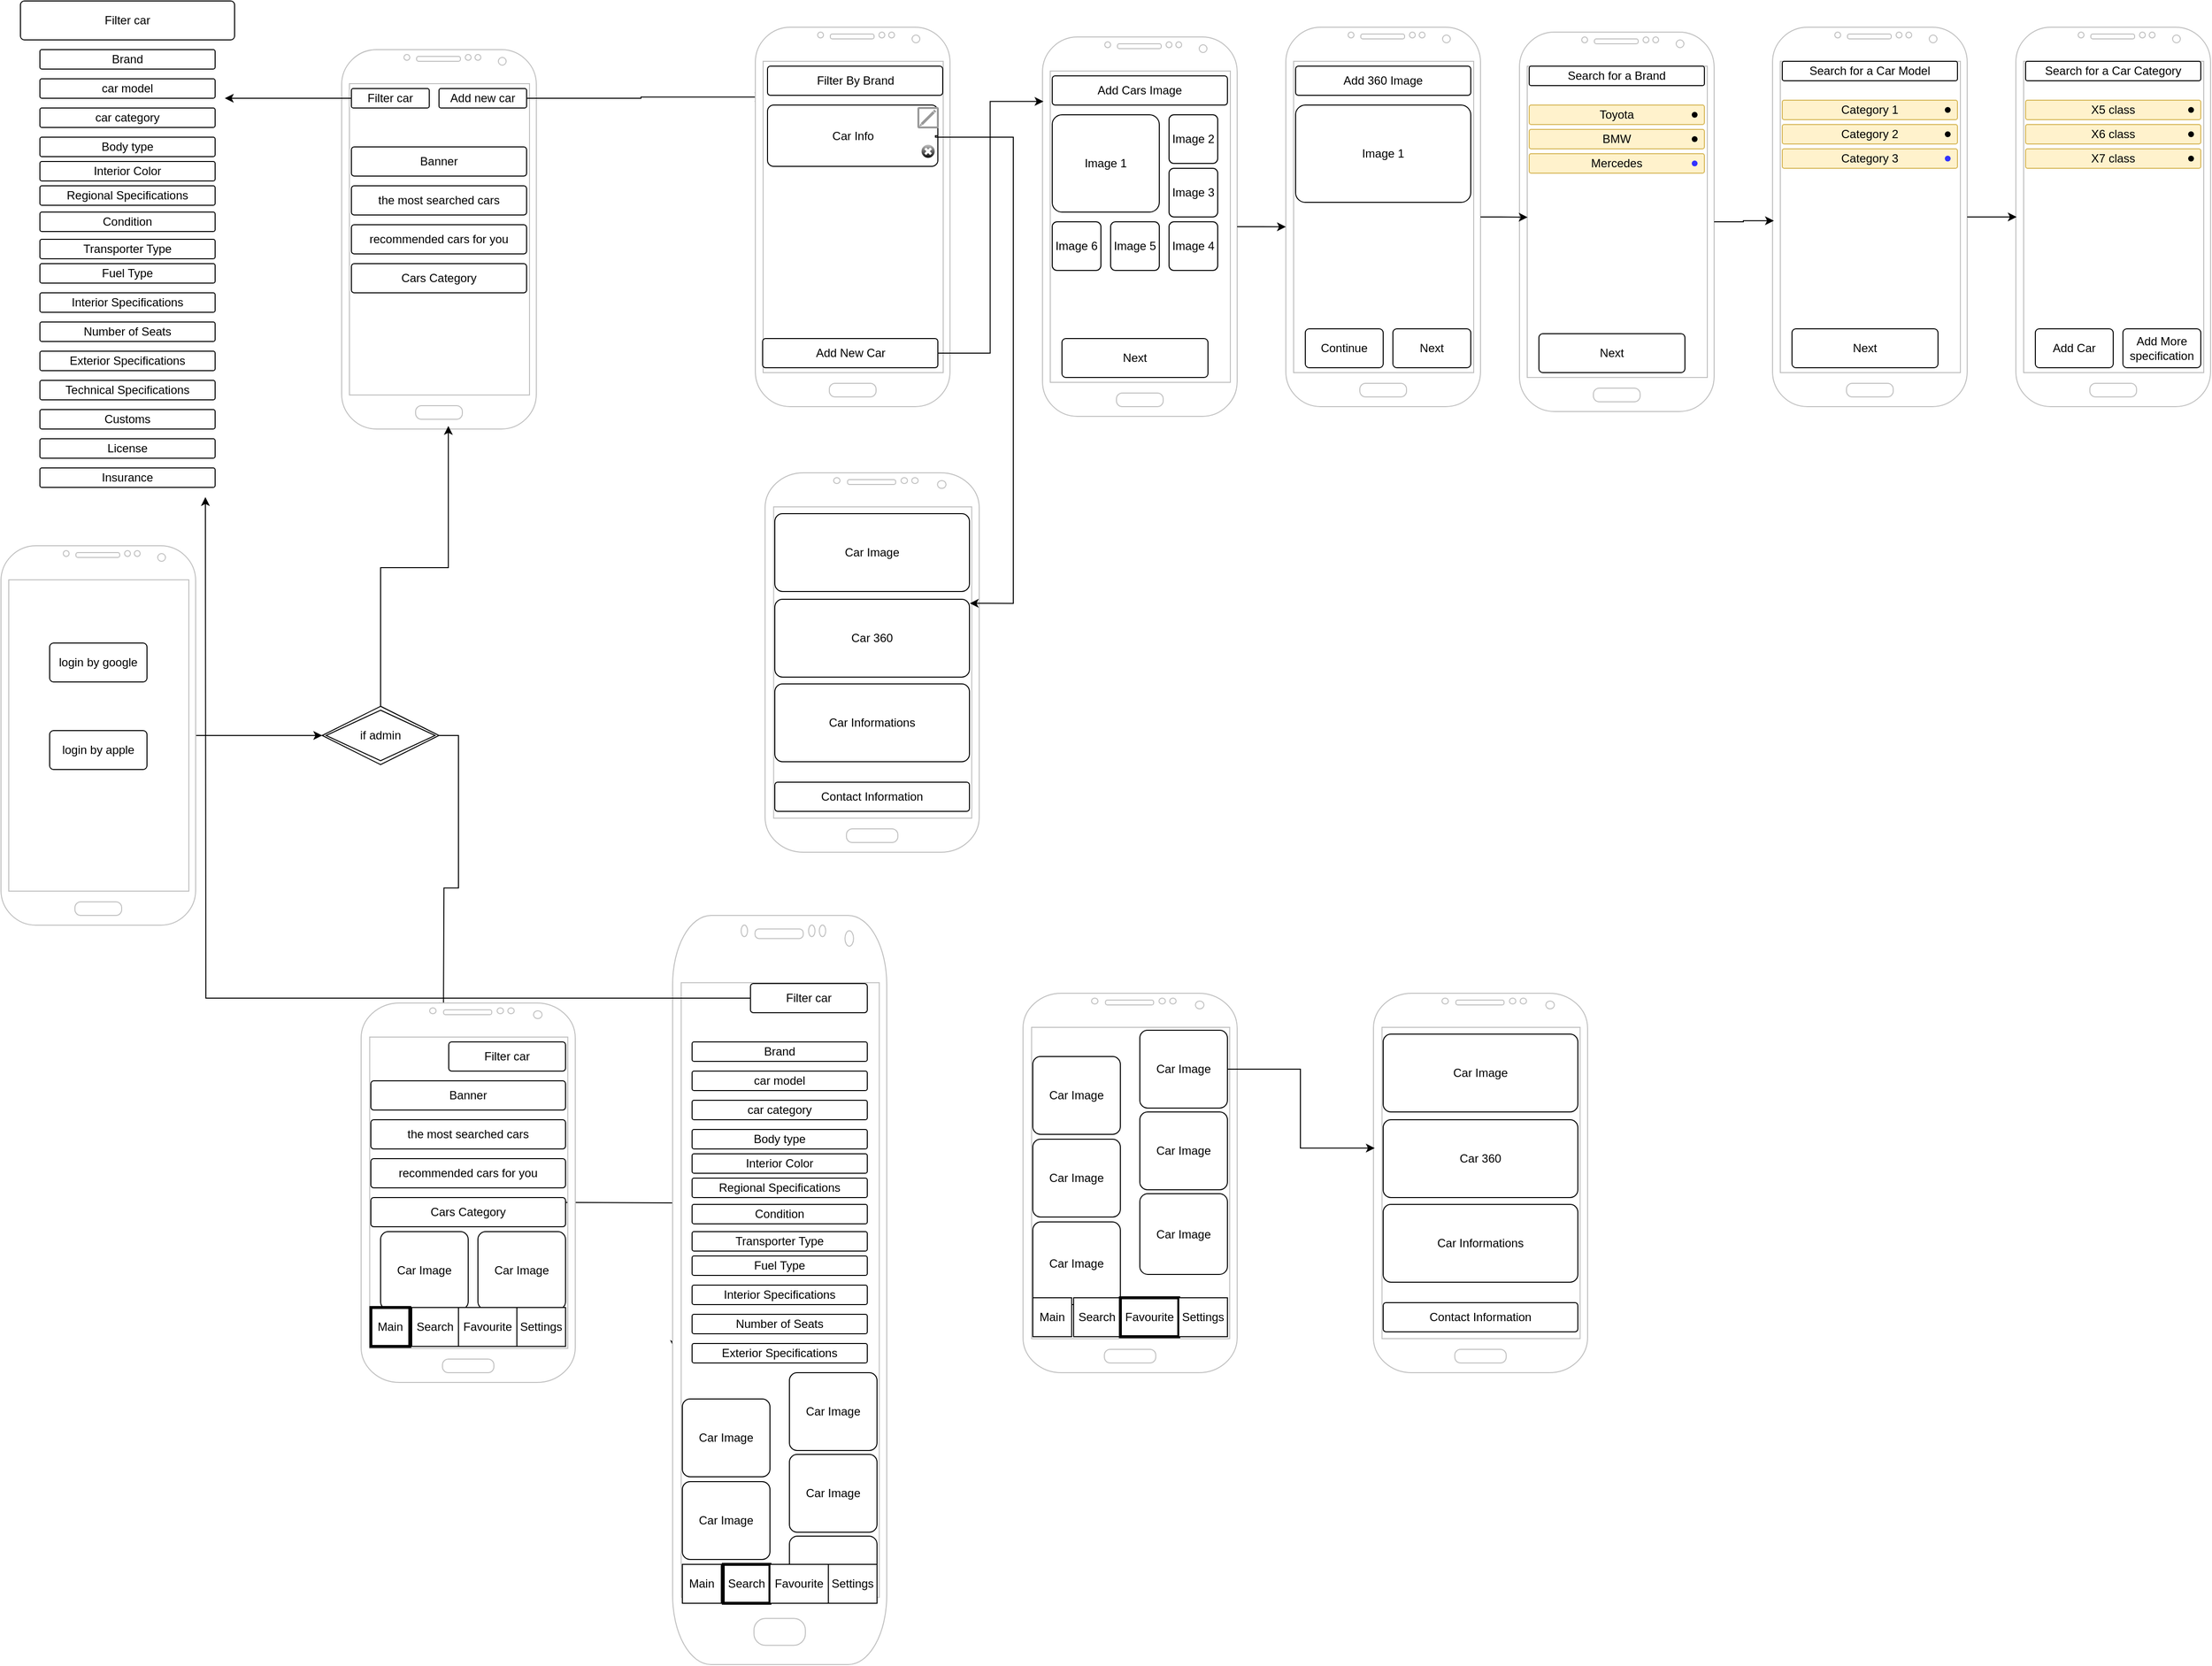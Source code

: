 <mxfile version="26.0.10">
  <diagram name="Page-1" id="EPk0n2BYyluvB1Ao36vr">
    <mxGraphModel dx="2585" dy="2467" grid="1" gridSize="10" guides="1" tooltips="1" connect="1" arrows="1" fold="1" page="1" pageScale="1" pageWidth="850" pageHeight="1100" math="0" shadow="0">
      <root>
        <mxCell id="0" />
        <mxCell id="1" parent="0" />
        <mxCell id="Dy9efZ61UUuieJ9qr2ny-10" style="edgeStyle=orthogonalEdgeStyle;rounded=0;orthogonalLoop=1;jettySize=auto;html=1;" edge="1" parent="1" source="Dy9efZ61UUuieJ9qr2ny-1" target="Dy9efZ61UUuieJ9qr2ny-11">
          <mxGeometry relative="1" as="geometry">
            <mxPoint x="520" y="285.0" as="targetPoint" />
          </mxGeometry>
        </mxCell>
        <mxCell id="Dy9efZ61UUuieJ9qr2ny-1" value="" style="verticalLabelPosition=bottom;verticalAlign=top;html=1;shadow=0;dashed=0;strokeWidth=1;shape=mxgraph.android.phone2;strokeColor=#c0c0c0;" vertex="1" parent="1">
          <mxGeometry x="130" y="90" width="200" height="390" as="geometry" />
        </mxCell>
        <mxCell id="Dy9efZ61UUuieJ9qr2ny-2" value="login by google" style="rounded=1;arcSize=10;whiteSpace=wrap;html=1;align=center;" vertex="1" parent="1">
          <mxGeometry x="180" y="190" width="100" height="40" as="geometry" />
        </mxCell>
        <mxCell id="Dy9efZ61UUuieJ9qr2ny-3" value="login by apple" style="rounded=1;arcSize=10;whiteSpace=wrap;html=1;align=center;" vertex="1" parent="1">
          <mxGeometry x="180" y="280" width="100" height="40" as="geometry" />
        </mxCell>
        <mxCell id="Dy9efZ61UUuieJ9qr2ny-4" value="" style="verticalLabelPosition=bottom;verticalAlign=top;html=1;shadow=0;dashed=0;strokeWidth=1;shape=mxgraph.android.phone2;strokeColor=#c0c0c0;" vertex="1" parent="1">
          <mxGeometry x="480" y="-420" width="200" height="390" as="geometry" />
        </mxCell>
        <mxCell id="Dy9efZ61UUuieJ9qr2ny-47" style="edgeStyle=orthogonalEdgeStyle;rounded=0;orthogonalLoop=1;jettySize=auto;html=1;entryX=0.042;entryY=0.184;entryDx=0;entryDy=0;entryPerimeter=0;" edge="1" parent="1" source="Dy9efZ61UUuieJ9qr2ny-5" target="Dy9efZ61UUuieJ9qr2ny-224">
          <mxGeometry relative="1" as="geometry">
            <mxPoint x="790" y="-370.0" as="targetPoint" />
          </mxGeometry>
        </mxCell>
        <mxCell id="Dy9efZ61UUuieJ9qr2ny-5" value="Add new car" style="rounded=1;arcSize=10;whiteSpace=wrap;html=1;align=center;" vertex="1" parent="1">
          <mxGeometry x="580" y="-380" width="90" height="20" as="geometry" />
        </mxCell>
        <mxCell id="Dy9efZ61UUuieJ9qr2ny-6" value="Banner" style="rounded=1;arcSize=10;whiteSpace=wrap;html=1;align=center;" vertex="1" parent="1">
          <mxGeometry x="490" y="-320" width="180" height="30" as="geometry" />
        </mxCell>
        <mxCell id="Dy9efZ61UUuieJ9qr2ny-11" value="if admin" style="shape=rhombus;double=1;perimeter=rhombusPerimeter;whiteSpace=wrap;html=1;align=center;" vertex="1" parent="1">
          <mxGeometry x="460" y="255.0" width="120" height="60" as="geometry" />
        </mxCell>
        <mxCell id="Dy9efZ61UUuieJ9qr2ny-12" style="edgeStyle=orthogonalEdgeStyle;rounded=0;orthogonalLoop=1;jettySize=auto;html=1;entryX=0.573;entryY=-0.004;entryDx=0;entryDy=0;entryPerimeter=0;" edge="1" parent="1" source="Dy9efZ61UUuieJ9qr2ny-11">
          <mxGeometry relative="1" as="geometry">
            <mxPoint x="584.6" y="568.44" as="targetPoint" />
          </mxGeometry>
        </mxCell>
        <mxCell id="Dy9efZ61UUuieJ9qr2ny-13" style="edgeStyle=orthogonalEdgeStyle;rounded=0;orthogonalLoop=1;jettySize=auto;html=1;entryX=0.548;entryY=0.992;entryDx=0;entryDy=0;entryPerimeter=0;" edge="1" parent="1" source="Dy9efZ61UUuieJ9qr2ny-11" target="Dy9efZ61UUuieJ9qr2ny-4">
          <mxGeometry relative="1" as="geometry" />
        </mxCell>
        <mxCell id="Dy9efZ61UUuieJ9qr2ny-14" value="the most searched cars" style="rounded=1;arcSize=10;whiteSpace=wrap;html=1;align=center;" vertex="1" parent="1">
          <mxGeometry x="490" y="-280" width="180" height="30" as="geometry" />
        </mxCell>
        <mxCell id="Dy9efZ61UUuieJ9qr2ny-15" value="recommended cars for you" style="rounded=1;arcSize=10;whiteSpace=wrap;html=1;align=center;" vertex="1" parent="1">
          <mxGeometry x="490" y="-240" width="180" height="30" as="geometry" />
        </mxCell>
        <mxCell id="Dy9efZ61UUuieJ9qr2ny-46" style="edgeStyle=orthogonalEdgeStyle;rounded=0;orthogonalLoop=1;jettySize=auto;html=1;" edge="1" parent="1" source="Dy9efZ61UUuieJ9qr2ny-21">
          <mxGeometry relative="1" as="geometry">
            <mxPoint x="360" y="-370.0" as="targetPoint" />
          </mxGeometry>
        </mxCell>
        <mxCell id="Dy9efZ61UUuieJ9qr2ny-21" value="Filter car" style="rounded=1;arcSize=10;whiteSpace=wrap;html=1;align=center;" vertex="1" parent="1">
          <mxGeometry x="490" y="-380" width="80" height="20" as="geometry" />
        </mxCell>
        <mxCell id="Dy9efZ61UUuieJ9qr2ny-27" value="Filter car" style="rounded=1;arcSize=10;whiteSpace=wrap;html=1;align=center;" vertex="1" parent="1">
          <mxGeometry x="150" y="-470" width="220" height="40" as="geometry" />
        </mxCell>
        <mxCell id="Dy9efZ61UUuieJ9qr2ny-28" value="Cars Category" style="rounded=1;arcSize=10;whiteSpace=wrap;html=1;align=center;" vertex="1" parent="1">
          <mxGeometry x="490" y="-200" width="180" height="30" as="geometry" />
        </mxCell>
        <mxCell id="Dy9efZ61UUuieJ9qr2ny-30" value="Brand" style="rounded=1;arcSize=10;whiteSpace=wrap;html=1;align=center;" vertex="1" parent="1">
          <mxGeometry x="170" y="-420" width="180" height="20" as="geometry" />
        </mxCell>
        <mxCell id="Dy9efZ61UUuieJ9qr2ny-31" value="car model" style="rounded=1;arcSize=10;whiteSpace=wrap;html=1;align=center;" vertex="1" parent="1">
          <mxGeometry x="170" y="-390" width="180" height="20" as="geometry" />
        </mxCell>
        <mxCell id="Dy9efZ61UUuieJ9qr2ny-32" value="car category" style="rounded=1;arcSize=10;whiteSpace=wrap;html=1;align=center;" vertex="1" parent="1">
          <mxGeometry x="170" y="-360" width="180" height="20" as="geometry" />
        </mxCell>
        <mxCell id="Dy9efZ61UUuieJ9qr2ny-33" value="Body type" style="rounded=1;arcSize=10;whiteSpace=wrap;html=1;align=center;" vertex="1" parent="1">
          <mxGeometry x="170" y="-330" width="180" height="20" as="geometry" />
        </mxCell>
        <mxCell id="Dy9efZ61UUuieJ9qr2ny-34" value="Interior Color" style="rounded=1;arcSize=10;whiteSpace=wrap;html=1;align=center;" vertex="1" parent="1">
          <mxGeometry x="170" y="-305" width="180" height="20" as="geometry" />
        </mxCell>
        <mxCell id="Dy9efZ61UUuieJ9qr2ny-35" value="Regional Specifications" style="rounded=1;arcSize=10;whiteSpace=wrap;html=1;align=center;" vertex="1" parent="1">
          <mxGeometry x="170" y="-280" width="180" height="20" as="geometry" />
        </mxCell>
        <mxCell id="Dy9efZ61UUuieJ9qr2ny-36" value="Condition" style="rounded=1;arcSize=10;whiteSpace=wrap;html=1;align=center;" vertex="1" parent="1">
          <mxGeometry x="170" y="-253" width="180" height="20" as="geometry" />
        </mxCell>
        <mxCell id="Dy9efZ61UUuieJ9qr2ny-37" value="Transporter Type" style="rounded=1;arcSize=10;whiteSpace=wrap;html=1;align=center;" vertex="1" parent="1">
          <mxGeometry x="170" y="-225" width="180" height="20" as="geometry" />
        </mxCell>
        <mxCell id="Dy9efZ61UUuieJ9qr2ny-38" value="Fuel Type" style="rounded=1;arcSize=10;whiteSpace=wrap;html=1;align=center;" vertex="1" parent="1">
          <mxGeometry x="170" y="-200" width="180" height="20" as="geometry" />
        </mxCell>
        <mxCell id="Dy9efZ61UUuieJ9qr2ny-39" value="Interior Specifications" style="rounded=1;arcSize=10;whiteSpace=wrap;html=1;align=center;" vertex="1" parent="1">
          <mxGeometry x="170" y="-170" width="180" height="20" as="geometry" />
        </mxCell>
        <mxCell id="Dy9efZ61UUuieJ9qr2ny-40" value="Number of Seats" style="rounded=1;arcSize=10;whiteSpace=wrap;html=1;align=center;" vertex="1" parent="1">
          <mxGeometry x="170" y="-140" width="180" height="20" as="geometry" />
        </mxCell>
        <mxCell id="Dy9efZ61UUuieJ9qr2ny-41" value="Exterior Specifications" style="rounded=1;arcSize=10;whiteSpace=wrap;html=1;align=center;" vertex="1" parent="1">
          <mxGeometry x="170" y="-110" width="180" height="20" as="geometry" />
        </mxCell>
        <mxCell id="Dy9efZ61UUuieJ9qr2ny-42" value="Technical Specifications" style="rounded=1;arcSize=10;whiteSpace=wrap;html=1;align=center;" vertex="1" parent="1">
          <mxGeometry x="170" y="-80" width="180" height="20" as="geometry" />
        </mxCell>
        <mxCell id="Dy9efZ61UUuieJ9qr2ny-43" value="Customs" style="rounded=1;arcSize=10;whiteSpace=wrap;html=1;align=center;" vertex="1" parent="1">
          <mxGeometry x="170" y="-50" width="180" height="20" as="geometry" />
        </mxCell>
        <mxCell id="Dy9efZ61UUuieJ9qr2ny-44" value="License" style="rounded=1;arcSize=10;whiteSpace=wrap;html=1;align=center;" vertex="1" parent="1">
          <mxGeometry x="170" y="-20" width="180" height="20" as="geometry" />
        </mxCell>
        <mxCell id="Dy9efZ61UUuieJ9qr2ny-45" value="Insurance" style="rounded=1;arcSize=10;whiteSpace=wrap;html=1;align=center;" vertex="1" parent="1">
          <mxGeometry x="170" y="10" width="180" height="20" as="geometry" />
        </mxCell>
        <mxCell id="Dy9efZ61UUuieJ9qr2ny-48" value="" style="verticalLabelPosition=bottom;verticalAlign=top;html=1;shadow=0;dashed=0;strokeWidth=1;shape=mxgraph.android.phone2;strokeColor=#c0c0c0;" vertex="1" parent="1">
          <mxGeometry x="1200" y="-433" width="200" height="390" as="geometry" />
        </mxCell>
        <mxCell id="Dy9efZ61UUuieJ9qr2ny-50" value="Add Cars Image" style="rounded=1;arcSize=10;whiteSpace=wrap;html=1;align=center;" vertex="1" parent="1">
          <mxGeometry x="1210" y="-393" width="180" height="30" as="geometry" />
        </mxCell>
        <mxCell id="Dy9efZ61UUuieJ9qr2ny-51" value="Image 1" style="rounded=1;arcSize=10;whiteSpace=wrap;html=1;align=center;" vertex="1" parent="1">
          <mxGeometry x="1210" y="-353" width="110" height="100" as="geometry" />
        </mxCell>
        <mxCell id="Dy9efZ61UUuieJ9qr2ny-55" value="Image 2" style="rounded=1;arcSize=10;whiteSpace=wrap;html=1;align=center;" vertex="1" parent="1">
          <mxGeometry x="1330" y="-353" width="50" height="50" as="geometry" />
        </mxCell>
        <mxCell id="Dy9efZ61UUuieJ9qr2ny-56" value="Image 3" style="rounded=1;arcSize=10;whiteSpace=wrap;html=1;align=center;" vertex="1" parent="1">
          <mxGeometry x="1330" y="-298" width="50" height="50" as="geometry" />
        </mxCell>
        <mxCell id="Dy9efZ61UUuieJ9qr2ny-57" value="Image 4" style="rounded=1;arcSize=10;whiteSpace=wrap;html=1;align=center;" vertex="1" parent="1">
          <mxGeometry x="1330" y="-243" width="50" height="50" as="geometry" />
        </mxCell>
        <mxCell id="Dy9efZ61UUuieJ9qr2ny-58" value="Image 5" style="rounded=1;arcSize=10;whiteSpace=wrap;html=1;align=center;" vertex="1" parent="1">
          <mxGeometry x="1270" y="-243" width="50" height="50" as="geometry" />
        </mxCell>
        <mxCell id="Dy9efZ61UUuieJ9qr2ny-59" value="Image 6" style="rounded=1;arcSize=10;whiteSpace=wrap;html=1;align=center;" vertex="1" parent="1">
          <mxGeometry x="1210" y="-243" width="50" height="50" as="geometry" />
        </mxCell>
        <mxCell id="Dy9efZ61UUuieJ9qr2ny-61" value="Next" style="rounded=1;arcSize=10;whiteSpace=wrap;html=1;align=center;" vertex="1" parent="1">
          <mxGeometry x="1220" y="-123" width="150" height="40" as="geometry" />
        </mxCell>
        <mxCell id="Dy9efZ61UUuieJ9qr2ny-62" value="" style="verticalLabelPosition=bottom;verticalAlign=top;html=1;shadow=0;dashed=0;strokeWidth=1;shape=mxgraph.android.phone2;strokeColor=#c0c0c0;" vertex="1" parent="1">
          <mxGeometry x="1690" y="-438" width="200" height="390" as="geometry" />
        </mxCell>
        <mxCell id="Dy9efZ61UUuieJ9qr2ny-72" value="Next" style="rounded=1;arcSize=10;whiteSpace=wrap;html=1;align=center;" vertex="1" parent="1">
          <mxGeometry x="1710" y="-128" width="150" height="40" as="geometry" />
        </mxCell>
        <mxCell id="Dy9efZ61UUuieJ9qr2ny-74" value="Search for a Brand" style="rounded=1;arcSize=10;whiteSpace=wrap;html=1;align=center;" vertex="1" parent="1">
          <mxGeometry x="1700" y="-403" width="180" height="20" as="geometry" />
        </mxCell>
        <mxCell id="Dy9efZ61UUuieJ9qr2ny-75" value="Toyota" style="rounded=1;arcSize=10;whiteSpace=wrap;html=1;align=center;fillColor=#fff2cc;strokeColor=#d6b656;" vertex="1" parent="1">
          <mxGeometry x="1700" y="-363" width="180" height="20" as="geometry" />
        </mxCell>
        <mxCell id="Dy9efZ61UUuieJ9qr2ny-76" value="BMW" style="rounded=1;arcSize=10;whiteSpace=wrap;html=1;align=center;fillColor=#fff2cc;strokeColor=#d6b656;" vertex="1" parent="1">
          <mxGeometry x="1700" y="-338" width="180" height="20" as="geometry" />
        </mxCell>
        <mxCell id="Dy9efZ61UUuieJ9qr2ny-77" value="Mercedes" style="rounded=1;arcSize=10;whiteSpace=wrap;html=1;align=center;fillColor=#fff2cc;strokeColor=#d6b656;" vertex="1" parent="1">
          <mxGeometry x="1700" y="-313" width="180" height="20" as="geometry" />
        </mxCell>
        <mxCell id="Dy9efZ61UUuieJ9qr2ny-79" value="" style="shape=waypoint;sketch=0;fillStyle=solid;size=6;pointerEvents=1;points=[];fillColor=none;resizable=0;rotatable=0;perimeter=centerPerimeter;snapToPoint=1;" vertex="1" parent="1">
          <mxGeometry x="1860" y="-363" width="20" height="20" as="geometry" />
        </mxCell>
        <mxCell id="Dy9efZ61UUuieJ9qr2ny-80" value="" style="shape=waypoint;sketch=0;fillStyle=solid;size=6;pointerEvents=1;points=[];fillColor=none;resizable=0;rotatable=0;perimeter=centerPerimeter;snapToPoint=1;" vertex="1" parent="1">
          <mxGeometry x="1860" y="-338" width="20" height="20" as="geometry" />
        </mxCell>
        <mxCell id="Dy9efZ61UUuieJ9qr2ny-81" value="" style="shape=waypoint;sketch=0;fillStyle=solid;size=6;pointerEvents=1;points=[];fillColor=none;resizable=0;rotatable=0;perimeter=centerPerimeter;snapToPoint=1;strokeColor=#3333FF;" vertex="1" parent="1">
          <mxGeometry x="1860" y="-313" width="20" height="20" as="geometry" />
        </mxCell>
        <mxCell id="Dy9efZ61UUuieJ9qr2ny-82" value="" style="verticalLabelPosition=bottom;verticalAlign=top;html=1;shadow=0;dashed=0;strokeWidth=1;shape=mxgraph.android.phone2;strokeColor=#c0c0c0;" vertex="1" parent="1">
          <mxGeometry x="1950" y="-443" width="200" height="390" as="geometry" />
        </mxCell>
        <mxCell id="Dy9efZ61UUuieJ9qr2ny-83" value="Next" style="rounded=1;arcSize=10;whiteSpace=wrap;html=1;align=center;" vertex="1" parent="1">
          <mxGeometry x="1970" y="-133" width="150" height="40" as="geometry" />
        </mxCell>
        <mxCell id="Dy9efZ61UUuieJ9qr2ny-84" value="Search for a Car Model" style="rounded=1;arcSize=10;whiteSpace=wrap;html=1;align=center;" vertex="1" parent="1">
          <mxGeometry x="1960" y="-408" width="180" height="20" as="geometry" />
        </mxCell>
        <mxCell id="Dy9efZ61UUuieJ9qr2ny-85" value="Category 1" style="rounded=1;arcSize=10;whiteSpace=wrap;html=1;align=center;fillColor=#fff2cc;strokeColor=#d6b656;" vertex="1" parent="1">
          <mxGeometry x="1960" y="-368" width="180" height="20" as="geometry" />
        </mxCell>
        <mxCell id="Dy9efZ61UUuieJ9qr2ny-86" value="Category 2" style="rounded=1;arcSize=10;whiteSpace=wrap;html=1;align=center;fillColor=#fff2cc;strokeColor=#d6b656;" vertex="1" parent="1">
          <mxGeometry x="1960" y="-343" width="180" height="20" as="geometry" />
        </mxCell>
        <mxCell id="Dy9efZ61UUuieJ9qr2ny-87" value="Category 3" style="rounded=1;arcSize=10;whiteSpace=wrap;html=1;align=center;fillColor=#fff2cc;strokeColor=#d6b656;" vertex="1" parent="1">
          <mxGeometry x="1960" y="-318" width="180" height="20" as="geometry" />
        </mxCell>
        <mxCell id="Dy9efZ61UUuieJ9qr2ny-88" value="" style="shape=waypoint;sketch=0;fillStyle=solid;size=6;pointerEvents=1;points=[];fillColor=none;resizable=0;rotatable=0;perimeter=centerPerimeter;snapToPoint=1;" vertex="1" parent="1">
          <mxGeometry x="2120" y="-368" width="20" height="20" as="geometry" />
        </mxCell>
        <mxCell id="Dy9efZ61UUuieJ9qr2ny-89" value="" style="shape=waypoint;sketch=0;fillStyle=solid;size=6;pointerEvents=1;points=[];fillColor=none;resizable=0;rotatable=0;perimeter=centerPerimeter;snapToPoint=1;" vertex="1" parent="1">
          <mxGeometry x="2120" y="-343" width="20" height="20" as="geometry" />
        </mxCell>
        <mxCell id="Dy9efZ61UUuieJ9qr2ny-90" value="" style="shape=waypoint;sketch=0;fillStyle=solid;size=6;pointerEvents=1;points=[];fillColor=#dae8fc;resizable=0;rotatable=0;perimeter=centerPerimeter;snapToPoint=1;strokeColor=#3333FF;" vertex="1" parent="1">
          <mxGeometry x="2120" y="-318" width="20" height="20" as="geometry" />
        </mxCell>
        <mxCell id="Dy9efZ61UUuieJ9qr2ny-91" style="edgeStyle=orthogonalEdgeStyle;rounded=0;orthogonalLoop=1;jettySize=auto;html=1;entryX=0.007;entryY=0.51;entryDx=0;entryDy=0;entryPerimeter=0;" edge="1" parent="1" source="Dy9efZ61UUuieJ9qr2ny-62" target="Dy9efZ61UUuieJ9qr2ny-82">
          <mxGeometry relative="1" as="geometry" />
        </mxCell>
        <mxCell id="Dy9efZ61UUuieJ9qr2ny-101" value="" style="verticalLabelPosition=bottom;verticalAlign=top;html=1;shadow=0;dashed=0;strokeWidth=1;shape=mxgraph.android.phone2;strokeColor=#c0c0c0;" vertex="1" parent="1">
          <mxGeometry x="2200" y="-443" width="200" height="390" as="geometry" />
        </mxCell>
        <mxCell id="Dy9efZ61UUuieJ9qr2ny-102" value="Add Car" style="rounded=1;arcSize=10;whiteSpace=wrap;html=1;align=center;" vertex="1" parent="1">
          <mxGeometry x="2220" y="-133" width="80" height="40" as="geometry" />
        </mxCell>
        <mxCell id="Dy9efZ61UUuieJ9qr2ny-103" value="Search for a Car Category" style="rounded=1;arcSize=10;whiteSpace=wrap;html=1;align=center;" vertex="1" parent="1">
          <mxGeometry x="2210" y="-408" width="180" height="20" as="geometry" />
        </mxCell>
        <mxCell id="Dy9efZ61UUuieJ9qr2ny-104" value="X5 class" style="rounded=1;arcSize=10;whiteSpace=wrap;html=1;align=center;fillColor=#fff2cc;strokeColor=#d6b656;" vertex="1" parent="1">
          <mxGeometry x="2210" y="-368" width="180" height="20" as="geometry" />
        </mxCell>
        <mxCell id="Dy9efZ61UUuieJ9qr2ny-105" value="X6 class" style="rounded=1;arcSize=10;whiteSpace=wrap;html=1;align=center;fillColor=#fff2cc;strokeColor=#d6b656;" vertex="1" parent="1">
          <mxGeometry x="2210" y="-343" width="180" height="20" as="geometry" />
        </mxCell>
        <mxCell id="Dy9efZ61UUuieJ9qr2ny-106" value="X7 class" style="rounded=1;arcSize=10;whiteSpace=wrap;html=1;align=center;fillColor=#fff2cc;strokeColor=#d6b656;" vertex="1" parent="1">
          <mxGeometry x="2210" y="-318" width="180" height="20" as="geometry" />
        </mxCell>
        <mxCell id="Dy9efZ61UUuieJ9qr2ny-107" value="" style="shape=waypoint;sketch=0;fillStyle=solid;size=6;pointerEvents=1;points=[];fillColor=none;resizable=0;rotatable=0;perimeter=centerPerimeter;snapToPoint=1;" vertex="1" parent="1">
          <mxGeometry x="2370" y="-368" width="20" height="20" as="geometry" />
        </mxCell>
        <mxCell id="Dy9efZ61UUuieJ9qr2ny-108" value="" style="shape=waypoint;sketch=0;fillStyle=solid;size=6;pointerEvents=1;points=[];fillColor=none;resizable=0;rotatable=0;perimeter=centerPerimeter;snapToPoint=1;" vertex="1" parent="1">
          <mxGeometry x="2370" y="-343" width="20" height="20" as="geometry" />
        </mxCell>
        <mxCell id="Dy9efZ61UUuieJ9qr2ny-109" value="" style="shape=waypoint;sketch=0;fillStyle=solid;size=6;pointerEvents=1;points=[];fillColor=none;resizable=0;rotatable=0;perimeter=centerPerimeter;snapToPoint=1;" vertex="1" parent="1">
          <mxGeometry x="2370" y="-318" width="20" height="20" as="geometry" />
        </mxCell>
        <mxCell id="Dy9efZ61UUuieJ9qr2ny-110" style="edgeStyle=orthogonalEdgeStyle;rounded=0;orthogonalLoop=1;jettySize=auto;html=1;entryX=0.004;entryY=0.5;entryDx=0;entryDy=0;entryPerimeter=0;" edge="1" parent="1" source="Dy9efZ61UUuieJ9qr2ny-82" target="Dy9efZ61UUuieJ9qr2ny-101">
          <mxGeometry relative="1" as="geometry" />
        </mxCell>
        <mxCell id="Dy9efZ61UUuieJ9qr2ny-111" value="Add More specification" style="rounded=1;arcSize=10;whiteSpace=wrap;html=1;align=center;" vertex="1" parent="1">
          <mxGeometry x="2310" y="-133" width="80" height="40" as="geometry" />
        </mxCell>
        <mxCell id="Dy9efZ61UUuieJ9qr2ny-113" value="" style="verticalLabelPosition=bottom;verticalAlign=top;html=1;shadow=0;dashed=0;strokeWidth=1;shape=mxgraph.android.phone2;strokeColor=#c0c0c0;" vertex="1" parent="1">
          <mxGeometry x="1450" y="-443" width="200" height="390" as="geometry" />
        </mxCell>
        <mxCell id="Dy9efZ61UUuieJ9qr2ny-114" value="Add 360 Image" style="rounded=1;arcSize=10;whiteSpace=wrap;html=1;align=center;" vertex="1" parent="1">
          <mxGeometry x="1460" y="-403" width="180" height="30" as="geometry" />
        </mxCell>
        <mxCell id="Dy9efZ61UUuieJ9qr2ny-115" value="Image 1" style="rounded=1;arcSize=10;whiteSpace=wrap;html=1;align=center;" vertex="1" parent="1">
          <mxGeometry x="1460" y="-363" width="180" height="100" as="geometry" />
        </mxCell>
        <mxCell id="Dy9efZ61UUuieJ9qr2ny-121" value="Continue" style="rounded=1;arcSize=10;whiteSpace=wrap;html=1;align=center;" vertex="1" parent="1">
          <mxGeometry x="1470" y="-133" width="80" height="40" as="geometry" />
        </mxCell>
        <mxCell id="Dy9efZ61UUuieJ9qr2ny-122" style="edgeStyle=orthogonalEdgeStyle;rounded=0;orthogonalLoop=1;jettySize=auto;html=1;entryX=0;entryY=0.526;entryDx=0;entryDy=0;entryPerimeter=0;" edge="1" parent="1" source="Dy9efZ61UUuieJ9qr2ny-48" target="Dy9efZ61UUuieJ9qr2ny-113">
          <mxGeometry relative="1" as="geometry" />
        </mxCell>
        <mxCell id="Dy9efZ61UUuieJ9qr2ny-123" style="edgeStyle=orthogonalEdgeStyle;rounded=0;orthogonalLoop=1;jettySize=auto;html=1;entryX=0.042;entryY=0.488;entryDx=0;entryDy=0;entryPerimeter=0;" edge="1" parent="1" source="Dy9efZ61UUuieJ9qr2ny-113" target="Dy9efZ61UUuieJ9qr2ny-62">
          <mxGeometry relative="1" as="geometry" />
        </mxCell>
        <mxCell id="Dy9efZ61UUuieJ9qr2ny-124" value="Next" style="rounded=1;arcSize=10;whiteSpace=wrap;html=1;align=center;" vertex="1" parent="1">
          <mxGeometry x="1560" y="-133" width="80" height="40" as="geometry" />
        </mxCell>
        <mxCell id="Dy9efZ61UUuieJ9qr2ny-139" value="Brand" style="rounded=1;arcSize=10;whiteSpace=wrap;html=1;align=center;" vertex="1" parent="1">
          <mxGeometry x="840" y="600" width="180" height="20" as="geometry" />
        </mxCell>
        <mxCell id="Dy9efZ61UUuieJ9qr2ny-140" value="car model" style="rounded=1;arcSize=10;whiteSpace=wrap;html=1;align=center;" vertex="1" parent="1">
          <mxGeometry x="840" y="630" width="180" height="20" as="geometry" />
        </mxCell>
        <mxCell id="Dy9efZ61UUuieJ9qr2ny-141" value="car category" style="rounded=1;arcSize=10;whiteSpace=wrap;html=1;align=center;" vertex="1" parent="1">
          <mxGeometry x="840" y="660" width="180" height="20" as="geometry" />
        </mxCell>
        <mxCell id="Dy9efZ61UUuieJ9qr2ny-142" value="Body type" style="rounded=1;arcSize=10;whiteSpace=wrap;html=1;align=center;" vertex="1" parent="1">
          <mxGeometry x="840" y="690" width="180" height="20" as="geometry" />
        </mxCell>
        <mxCell id="Dy9efZ61UUuieJ9qr2ny-143" value="Interior Color" style="rounded=1;arcSize=10;whiteSpace=wrap;html=1;align=center;" vertex="1" parent="1">
          <mxGeometry x="840" y="715" width="180" height="20" as="geometry" />
        </mxCell>
        <mxCell id="Dy9efZ61UUuieJ9qr2ny-144" value="Regional Specifications" style="rounded=1;arcSize=10;whiteSpace=wrap;html=1;align=center;" vertex="1" parent="1">
          <mxGeometry x="840" y="740" width="180" height="20" as="geometry" />
        </mxCell>
        <mxCell id="Dy9efZ61UUuieJ9qr2ny-145" value="Condition" style="rounded=1;arcSize=10;whiteSpace=wrap;html=1;align=center;" vertex="1" parent="1">
          <mxGeometry x="840" y="767" width="180" height="20" as="geometry" />
        </mxCell>
        <mxCell id="Dy9efZ61UUuieJ9qr2ny-146" value="Transporter Type" style="rounded=1;arcSize=10;whiteSpace=wrap;html=1;align=center;" vertex="1" parent="1">
          <mxGeometry x="840" y="795" width="180" height="20" as="geometry" />
        </mxCell>
        <mxCell id="Dy9efZ61UUuieJ9qr2ny-147" value="Fuel Type" style="rounded=1;arcSize=10;whiteSpace=wrap;html=1;align=center;" vertex="1" parent="1">
          <mxGeometry x="840" y="820" width="180" height="20" as="geometry" />
        </mxCell>
        <mxCell id="Dy9efZ61UUuieJ9qr2ny-148" value="Interior Specifications" style="rounded=1;arcSize=10;whiteSpace=wrap;html=1;align=center;" vertex="1" parent="1">
          <mxGeometry x="840" y="850" width="180" height="20" as="geometry" />
        </mxCell>
        <mxCell id="Dy9efZ61UUuieJ9qr2ny-149" value="Number of Seats" style="rounded=1;arcSize=10;whiteSpace=wrap;html=1;align=center;" vertex="1" parent="1">
          <mxGeometry x="840" y="880" width="180" height="20" as="geometry" />
        </mxCell>
        <mxCell id="Dy9efZ61UUuieJ9qr2ny-150" value="Exterior Specifications" style="rounded=1;arcSize=10;whiteSpace=wrap;html=1;align=center;" vertex="1" parent="1">
          <mxGeometry x="840" y="910" width="180" height="20" as="geometry" />
        </mxCell>
        <mxCell id="Dy9efZ61UUuieJ9qr2ny-156" value="Main" style="whiteSpace=wrap;html=1;align=center;strokeWidth=1;" vertex="1" parent="1">
          <mxGeometry x="830" y="1137" width="40" height="40" as="geometry" />
        </mxCell>
        <mxCell id="Dy9efZ61UUuieJ9qr2ny-157" value="Search" style="whiteSpace=wrap;html=1;align=center;strokeWidth=3;" vertex="1" parent="1">
          <mxGeometry x="872" y="1137" width="48" height="40" as="geometry" />
        </mxCell>
        <mxCell id="Dy9efZ61UUuieJ9qr2ny-158" value="Favourite" style="whiteSpace=wrap;html=1;align=center;" vertex="1" parent="1">
          <mxGeometry x="920" y="1137" width="60" height="40" as="geometry" />
        </mxCell>
        <mxCell id="Dy9efZ61UUuieJ9qr2ny-159" value="Settings" style="whiteSpace=wrap;html=1;align=center;" vertex="1" parent="1">
          <mxGeometry x="980" y="1137" width="50" height="40" as="geometry" />
        </mxCell>
        <mxCell id="Dy9efZ61UUuieJ9qr2ny-160" style="edgeStyle=orthogonalEdgeStyle;rounded=0;orthogonalLoop=1;jettySize=auto;html=1;entryX=0.009;entryY=0.523;entryDx=0;entryDy=0;entryPerimeter=0;" edge="1" parent="1">
          <mxGeometry relative="1" as="geometry">
            <mxPoint x="710" y="765" as="sourcePoint" />
            <mxPoint x="821.98" y="915.64" as="targetPoint" />
          </mxGeometry>
        </mxCell>
        <mxCell id="Dy9efZ61UUuieJ9qr2ny-161" value="" style="verticalLabelPosition=bottom;verticalAlign=top;html=1;shadow=0;dashed=0;strokeWidth=1;shape=mxgraph.android.phone2;strokeColor=#c0c0c0;" vertex="1" parent="1">
          <mxGeometry x="1180" y="550" width="220" height="390" as="geometry" />
        </mxCell>
        <mxCell id="Dy9efZ61UUuieJ9qr2ny-162" value="Car Image" style="rounded=1;arcSize=10;whiteSpace=wrap;html=1;align=center;" vertex="1" parent="1">
          <mxGeometry x="1300" y="588" width="90" height="80" as="geometry" />
        </mxCell>
        <mxCell id="Dy9efZ61UUuieJ9qr2ny-163" value="Car Image" style="rounded=1;arcSize=10;whiteSpace=wrap;html=1;align=center;" vertex="1" parent="1">
          <mxGeometry x="1190" y="615" width="90" height="80" as="geometry" />
        </mxCell>
        <mxCell id="Dy9efZ61UUuieJ9qr2ny-164" value="Car Image" style="rounded=1;arcSize=10;whiteSpace=wrap;html=1;align=center;" vertex="1" parent="1">
          <mxGeometry x="1300" y="672" width="90" height="80" as="geometry" />
        </mxCell>
        <mxCell id="Dy9efZ61UUuieJ9qr2ny-165" value="Car Image" style="rounded=1;arcSize=10;whiteSpace=wrap;html=1;align=center;" vertex="1" parent="1">
          <mxGeometry x="1190" y="700" width="90" height="80" as="geometry" />
        </mxCell>
        <mxCell id="Dy9efZ61UUuieJ9qr2ny-166" value="Car Image" style="rounded=1;arcSize=10;whiteSpace=wrap;html=1;align=center;" vertex="1" parent="1">
          <mxGeometry x="1300" y="756" width="90" height="83" as="geometry" />
        </mxCell>
        <mxCell id="Dy9efZ61UUuieJ9qr2ny-167" value="Main" style="whiteSpace=wrap;html=1;align=center;strokeWidth=1;" vertex="1" parent="1">
          <mxGeometry x="1190" y="863" width="40" height="40" as="geometry" />
        </mxCell>
        <mxCell id="Dy9efZ61UUuieJ9qr2ny-168" value="Search" style="whiteSpace=wrap;html=1;align=center;" vertex="1" parent="1">
          <mxGeometry x="1232" y="863" width="48" height="40" as="geometry" />
        </mxCell>
        <mxCell id="Dy9efZ61UUuieJ9qr2ny-169" value="Favourite" style="whiteSpace=wrap;html=1;align=center;strokeWidth=3;" vertex="1" parent="1">
          <mxGeometry x="1280" y="863" width="60" height="40" as="geometry" />
        </mxCell>
        <mxCell id="Dy9efZ61UUuieJ9qr2ny-170" value="Settings" style="whiteSpace=wrap;html=1;align=center;" vertex="1" parent="1">
          <mxGeometry x="1340" y="863" width="50" height="40" as="geometry" />
        </mxCell>
        <mxCell id="Dy9efZ61UUuieJ9qr2ny-171" value="Car Image" style="rounded=1;arcSize=10;whiteSpace=wrap;html=1;align=center;" vertex="1" parent="1">
          <mxGeometry x="1190" y="785" width="90" height="85" as="geometry" />
        </mxCell>
        <mxCell id="Dy9efZ61UUuieJ9qr2ny-172" value="Main" style="whiteSpace=wrap;html=1;align=center;strokeWidth=1;" vertex="1" parent="1">
          <mxGeometry x="1190" y="863" width="40" height="40" as="geometry" />
        </mxCell>
        <mxCell id="Dy9efZ61UUuieJ9qr2ny-173" value="Search" style="whiteSpace=wrap;html=1;align=center;" vertex="1" parent="1">
          <mxGeometry x="1232" y="863" width="48" height="40" as="geometry" />
        </mxCell>
        <mxCell id="Dy9efZ61UUuieJ9qr2ny-174" value="Favourite" style="whiteSpace=wrap;html=1;align=center;strokeWidth=3;" vertex="1" parent="1">
          <mxGeometry x="1280" y="863" width="60" height="40" as="geometry" />
        </mxCell>
        <mxCell id="Dy9efZ61UUuieJ9qr2ny-175" value="Settings" style="whiteSpace=wrap;html=1;align=center;" vertex="1" parent="1">
          <mxGeometry x="1340" y="863" width="50" height="40" as="geometry" />
        </mxCell>
        <mxCell id="Dy9efZ61UUuieJ9qr2ny-176" value="Car Image" style="rounded=1;arcSize=10;whiteSpace=wrap;html=1;align=center;" vertex="1" parent="1">
          <mxGeometry x="620" y="795" width="90" height="80" as="geometry" />
        </mxCell>
        <mxCell id="Dy9efZ61UUuieJ9qr2ny-177" value="Car Image" style="rounded=1;arcSize=10;whiteSpace=wrap;html=1;align=center;" vertex="1" parent="1">
          <mxGeometry x="520" y="795" width="90" height="80" as="geometry" />
        </mxCell>
        <mxCell id="Dy9efZ61UUuieJ9qr2ny-182" value="" style="verticalLabelPosition=bottom;verticalAlign=top;html=1;shadow=0;dashed=0;strokeWidth=1;shape=mxgraph.android.phone2;strokeColor=#c0c0c0;" vertex="1" parent="1">
          <mxGeometry x="500" y="560" width="220" height="390" as="geometry" />
        </mxCell>
        <mxCell id="Dy9efZ61UUuieJ9qr2ny-183" value="Filter car" style="rounded=1;arcSize=10;whiteSpace=wrap;html=1;align=center;" vertex="1" parent="1">
          <mxGeometry x="590" y="600" width="120" height="30" as="geometry" />
        </mxCell>
        <mxCell id="Dy9efZ61UUuieJ9qr2ny-184" value="Banner" style="rounded=1;arcSize=10;whiteSpace=wrap;html=1;align=center;" vertex="1" parent="1">
          <mxGeometry x="510" y="640" width="200" height="30" as="geometry" />
        </mxCell>
        <mxCell id="Dy9efZ61UUuieJ9qr2ny-185" value="the most searched cars" style="rounded=1;arcSize=10;whiteSpace=wrap;html=1;align=center;" vertex="1" parent="1">
          <mxGeometry x="510" y="680" width="200" height="30" as="geometry" />
        </mxCell>
        <mxCell id="Dy9efZ61UUuieJ9qr2ny-186" value="recommended cars for you" style="rounded=1;arcSize=10;whiteSpace=wrap;html=1;align=center;" vertex="1" parent="1">
          <mxGeometry x="510" y="720" width="200" height="30" as="geometry" />
        </mxCell>
        <mxCell id="Dy9efZ61UUuieJ9qr2ny-187" value="Cars Category" style="rounded=1;arcSize=10;whiteSpace=wrap;html=1;align=center;" vertex="1" parent="1">
          <mxGeometry x="510" y="760" width="200" height="30" as="geometry" />
        </mxCell>
        <mxCell id="Dy9efZ61UUuieJ9qr2ny-188" value="Main" style="whiteSpace=wrap;html=1;align=center;strokeWidth=3;" vertex="1" parent="1">
          <mxGeometry x="510" y="873" width="40" height="40" as="geometry" />
        </mxCell>
        <mxCell id="Dy9efZ61UUuieJ9qr2ny-189" value="Search" style="whiteSpace=wrap;html=1;align=center;" vertex="1" parent="1">
          <mxGeometry x="552" y="873" width="48" height="40" as="geometry" />
        </mxCell>
        <mxCell id="Dy9efZ61UUuieJ9qr2ny-190" value="Favourite" style="whiteSpace=wrap;html=1;align=center;" vertex="1" parent="1">
          <mxGeometry x="600" y="873" width="60" height="40" as="geometry" />
        </mxCell>
        <mxCell id="Dy9efZ61UUuieJ9qr2ny-191" value="Settings" style="whiteSpace=wrap;html=1;align=center;" vertex="1" parent="1">
          <mxGeometry x="660" y="873" width="50" height="40" as="geometry" />
        </mxCell>
        <mxCell id="Dy9efZ61UUuieJ9qr2ny-192" value="Car Image" style="rounded=1;arcSize=10;whiteSpace=wrap;html=1;align=center;" vertex="1" parent="1">
          <mxGeometry x="940" y="940" width="90" height="80" as="geometry" />
        </mxCell>
        <mxCell id="Dy9efZ61UUuieJ9qr2ny-193" value="Car Image" style="rounded=1;arcSize=10;whiteSpace=wrap;html=1;align=center;" vertex="1" parent="1">
          <mxGeometry x="830" y="967" width="90" height="80" as="geometry" />
        </mxCell>
        <mxCell id="Dy9efZ61UUuieJ9qr2ny-194" value="Car Image" style="rounded=1;arcSize=10;whiteSpace=wrap;html=1;align=center;" vertex="1" parent="1">
          <mxGeometry x="940" y="1024" width="90" height="80" as="geometry" />
        </mxCell>
        <mxCell id="Dy9efZ61UUuieJ9qr2ny-195" value="Car Image" style="rounded=1;arcSize=10;whiteSpace=wrap;html=1;align=center;" vertex="1" parent="1">
          <mxGeometry x="830" y="1052" width="90" height="80" as="geometry" />
        </mxCell>
        <mxCell id="Dy9efZ61UUuieJ9qr2ny-196" value="Car Image" style="rounded=1;arcSize=10;whiteSpace=wrap;html=1;align=center;" vertex="1" parent="1">
          <mxGeometry x="940" y="1108" width="90" height="83" as="geometry" />
        </mxCell>
        <mxCell id="Dy9efZ61UUuieJ9qr2ny-197" value="Car Image" style="rounded=1;arcSize=10;whiteSpace=wrap;html=1;align=center;" vertex="1" parent="1">
          <mxGeometry x="830" y="1137" width="90" height="85" as="geometry" />
        </mxCell>
        <mxCell id="Dy9efZ61UUuieJ9qr2ny-198" value="" style="verticalLabelPosition=bottom;verticalAlign=top;html=1;shadow=0;dashed=0;strokeWidth=1;shape=mxgraph.android.phone2;strokeColor=#c0c0c0;" vertex="1" parent="1">
          <mxGeometry x="820" y="470" width="220" height="770" as="geometry" />
        </mxCell>
        <mxCell id="Dy9efZ61UUuieJ9qr2ny-199" value="Main" style="whiteSpace=wrap;html=1;align=center;strokeWidth=1;" vertex="1" parent="1">
          <mxGeometry x="830" y="1137" width="40" height="40" as="geometry" />
        </mxCell>
        <mxCell id="Dy9efZ61UUuieJ9qr2ny-200" value="Search" style="whiteSpace=wrap;html=1;align=center;strokeWidth=3;" vertex="1" parent="1">
          <mxGeometry x="872" y="1137" width="48" height="40" as="geometry" />
        </mxCell>
        <mxCell id="Dy9efZ61UUuieJ9qr2ny-201" value="Favourite" style="whiteSpace=wrap;html=1;align=center;" vertex="1" parent="1">
          <mxGeometry x="920" y="1137" width="60" height="40" as="geometry" />
        </mxCell>
        <mxCell id="Dy9efZ61UUuieJ9qr2ny-202" value="Settings" style="whiteSpace=wrap;html=1;align=center;" vertex="1" parent="1">
          <mxGeometry x="980" y="1137" width="50" height="40" as="geometry" />
        </mxCell>
        <mxCell id="Dy9efZ61UUuieJ9qr2ny-204" style="edgeStyle=orthogonalEdgeStyle;rounded=0;orthogonalLoop=1;jettySize=auto;html=1;" edge="1" parent="1" source="Dy9efZ61UUuieJ9qr2ny-203">
          <mxGeometry relative="1" as="geometry">
            <mxPoint x="340" y="40" as="targetPoint" />
          </mxGeometry>
        </mxCell>
        <mxCell id="Dy9efZ61UUuieJ9qr2ny-203" value="Filter car" style="rounded=1;arcSize=10;whiteSpace=wrap;html=1;align=center;" vertex="1" parent="1">
          <mxGeometry x="900" y="540" width="120" height="30" as="geometry" />
        </mxCell>
        <mxCell id="Dy9efZ61UUuieJ9qr2ny-205" value="" style="verticalLabelPosition=bottom;verticalAlign=top;html=1;shadow=0;dashed=0;strokeWidth=1;shape=mxgraph.android.phone2;strokeColor=#c0c0c0;" vertex="1" parent="1">
          <mxGeometry x="1540" y="550" width="220" height="390" as="geometry" />
        </mxCell>
        <mxCell id="Dy9efZ61UUuieJ9qr2ny-207" value="Car Image" style="rounded=1;arcSize=10;whiteSpace=wrap;html=1;align=center;" vertex="1" parent="1">
          <mxGeometry x="1550" y="592" width="200" height="80" as="geometry" />
        </mxCell>
        <mxCell id="Dy9efZ61UUuieJ9qr2ny-220" value="Car 360" style="rounded=1;arcSize=10;whiteSpace=wrap;html=1;align=center;" vertex="1" parent="1">
          <mxGeometry x="1550" y="680" width="200" height="80" as="geometry" />
        </mxCell>
        <mxCell id="Dy9efZ61UUuieJ9qr2ny-221" value="Car Informations" style="rounded=1;arcSize=10;whiteSpace=wrap;html=1;align=center;" vertex="1" parent="1">
          <mxGeometry x="1550" y="767" width="200" height="80" as="geometry" />
        </mxCell>
        <mxCell id="Dy9efZ61UUuieJ9qr2ny-222" style="edgeStyle=orthogonalEdgeStyle;rounded=0;orthogonalLoop=1;jettySize=auto;html=1;entryX=0.006;entryY=0.408;entryDx=0;entryDy=0;entryPerimeter=0;" edge="1" parent="1" source="Dy9efZ61UUuieJ9qr2ny-162" target="Dy9efZ61UUuieJ9qr2ny-205">
          <mxGeometry relative="1" as="geometry" />
        </mxCell>
        <mxCell id="Dy9efZ61UUuieJ9qr2ny-223" value="Contact Information" style="rounded=1;arcSize=10;whiteSpace=wrap;html=1;align=center;" vertex="1" parent="1">
          <mxGeometry x="1550" y="868" width="200" height="30" as="geometry" />
        </mxCell>
        <mxCell id="Dy9efZ61UUuieJ9qr2ny-224" value="" style="verticalLabelPosition=bottom;verticalAlign=top;html=1;shadow=0;dashed=0;strokeWidth=1;shape=mxgraph.android.phone2;strokeColor=#c0c0c0;" vertex="1" parent="1">
          <mxGeometry x="905" y="-443" width="200" height="390" as="geometry" />
        </mxCell>
        <mxCell id="Dy9efZ61UUuieJ9qr2ny-225" value="Add New Car" style="rounded=1;arcSize=10;whiteSpace=wrap;html=1;align=center;" vertex="1" parent="1">
          <mxGeometry x="912.5" y="-123" width="180" height="30" as="geometry" />
        </mxCell>
        <mxCell id="Dy9efZ61UUuieJ9qr2ny-226" value="Car Info" style="rounded=1;arcSize=10;whiteSpace=wrap;html=1;align=center;" vertex="1" parent="1">
          <mxGeometry x="917.5" y="-363" width="175" height="63" as="geometry" />
        </mxCell>
        <mxCell id="Dy9efZ61UUuieJ9qr2ny-233" value="" style="strokeColor=#999999;verticalLabelPosition=bottom;shadow=0;dashed=0;verticalAlign=top;strokeWidth=2;html=1;shape=mxgraph.mockup.misc.editIcon;" vertex="1" parent="1">
          <mxGeometry x="1072.5" y="-360" width="20" height="20" as="geometry" />
        </mxCell>
        <mxCell id="Dy9efZ61UUuieJ9qr2ny-235" value="" style="verticalLabelPosition=bottom;verticalAlign=top;html=1;shadow=0;dashed=0;strokeWidth=1;shape=mxgraph.ios.iDeleteApp;fillColor=#cccccc;fillColor2=#000000;strokeColor=#ffffff;sketch=0;" vertex="1" parent="1">
          <mxGeometry x="1075" y="-323" width="15" height="15" as="geometry" />
        </mxCell>
        <mxCell id="Dy9efZ61UUuieJ9qr2ny-236" value="" style="verticalLabelPosition=bottom;verticalAlign=top;html=1;shadow=0;dashed=0;strokeWidth=1;shape=mxgraph.android.phone2;strokeColor=#c0c0c0;" vertex="1" parent="1">
          <mxGeometry x="915" y="15" width="220" height="390" as="geometry" />
        </mxCell>
        <mxCell id="Dy9efZ61UUuieJ9qr2ny-237" value="Car Image" style="rounded=1;arcSize=10;whiteSpace=wrap;html=1;align=center;" vertex="1" parent="1">
          <mxGeometry x="925" y="57" width="200" height="80" as="geometry" />
        </mxCell>
        <mxCell id="Dy9efZ61UUuieJ9qr2ny-238" value="Car 360" style="rounded=1;arcSize=10;whiteSpace=wrap;html=1;align=center;" vertex="1" parent="1">
          <mxGeometry x="925" y="145" width="200" height="80" as="geometry" />
        </mxCell>
        <mxCell id="Dy9efZ61UUuieJ9qr2ny-239" value="Car Informations" style="rounded=1;arcSize=10;whiteSpace=wrap;html=1;align=center;" vertex="1" parent="1">
          <mxGeometry x="925" y="232" width="200" height="80" as="geometry" />
        </mxCell>
        <mxCell id="Dy9efZ61UUuieJ9qr2ny-240" value="Contact Information" style="rounded=1;arcSize=10;whiteSpace=wrap;html=1;align=center;" vertex="1" parent="1">
          <mxGeometry x="925" y="333" width="200" height="30" as="geometry" />
        </mxCell>
        <mxCell id="Dy9efZ61UUuieJ9qr2ny-241" style="edgeStyle=orthogonalEdgeStyle;rounded=0;orthogonalLoop=1;jettySize=auto;html=1;entryX=0.956;entryY=0.344;entryDx=0;entryDy=0;entryPerimeter=0;exitX=1;exitY=0.5;exitDx=0;exitDy=0;" edge="1" parent="1" source="Dy9efZ61UUuieJ9qr2ny-226" target="Dy9efZ61UUuieJ9qr2ny-236">
          <mxGeometry relative="1" as="geometry">
            <mxPoint x="1130" y="-330.001" as="sourcePoint" />
            <mxPoint x="1172.36" y="45.04" as="targetPoint" />
            <Array as="points">
              <mxPoint x="1090" y="-330" />
              <mxPoint x="1170" y="-330" />
              <mxPoint x="1170" y="149" />
            </Array>
          </mxGeometry>
        </mxCell>
        <mxCell id="Dy9efZ61UUuieJ9qr2ny-242" style="edgeStyle=orthogonalEdgeStyle;rounded=0;orthogonalLoop=1;jettySize=auto;html=1;entryX=0.005;entryY=0.17;entryDx=0;entryDy=0;entryPerimeter=0;" edge="1" parent="1" source="Dy9efZ61UUuieJ9qr2ny-225" target="Dy9efZ61UUuieJ9qr2ny-48">
          <mxGeometry relative="1" as="geometry" />
        </mxCell>
        <mxCell id="Dy9efZ61UUuieJ9qr2ny-243" value="Filter By Brand" style="rounded=1;arcSize=10;whiteSpace=wrap;html=1;align=center;" vertex="1" parent="1">
          <mxGeometry x="917.5" y="-403" width="180" height="30" as="geometry" />
        </mxCell>
      </root>
    </mxGraphModel>
  </diagram>
</mxfile>
